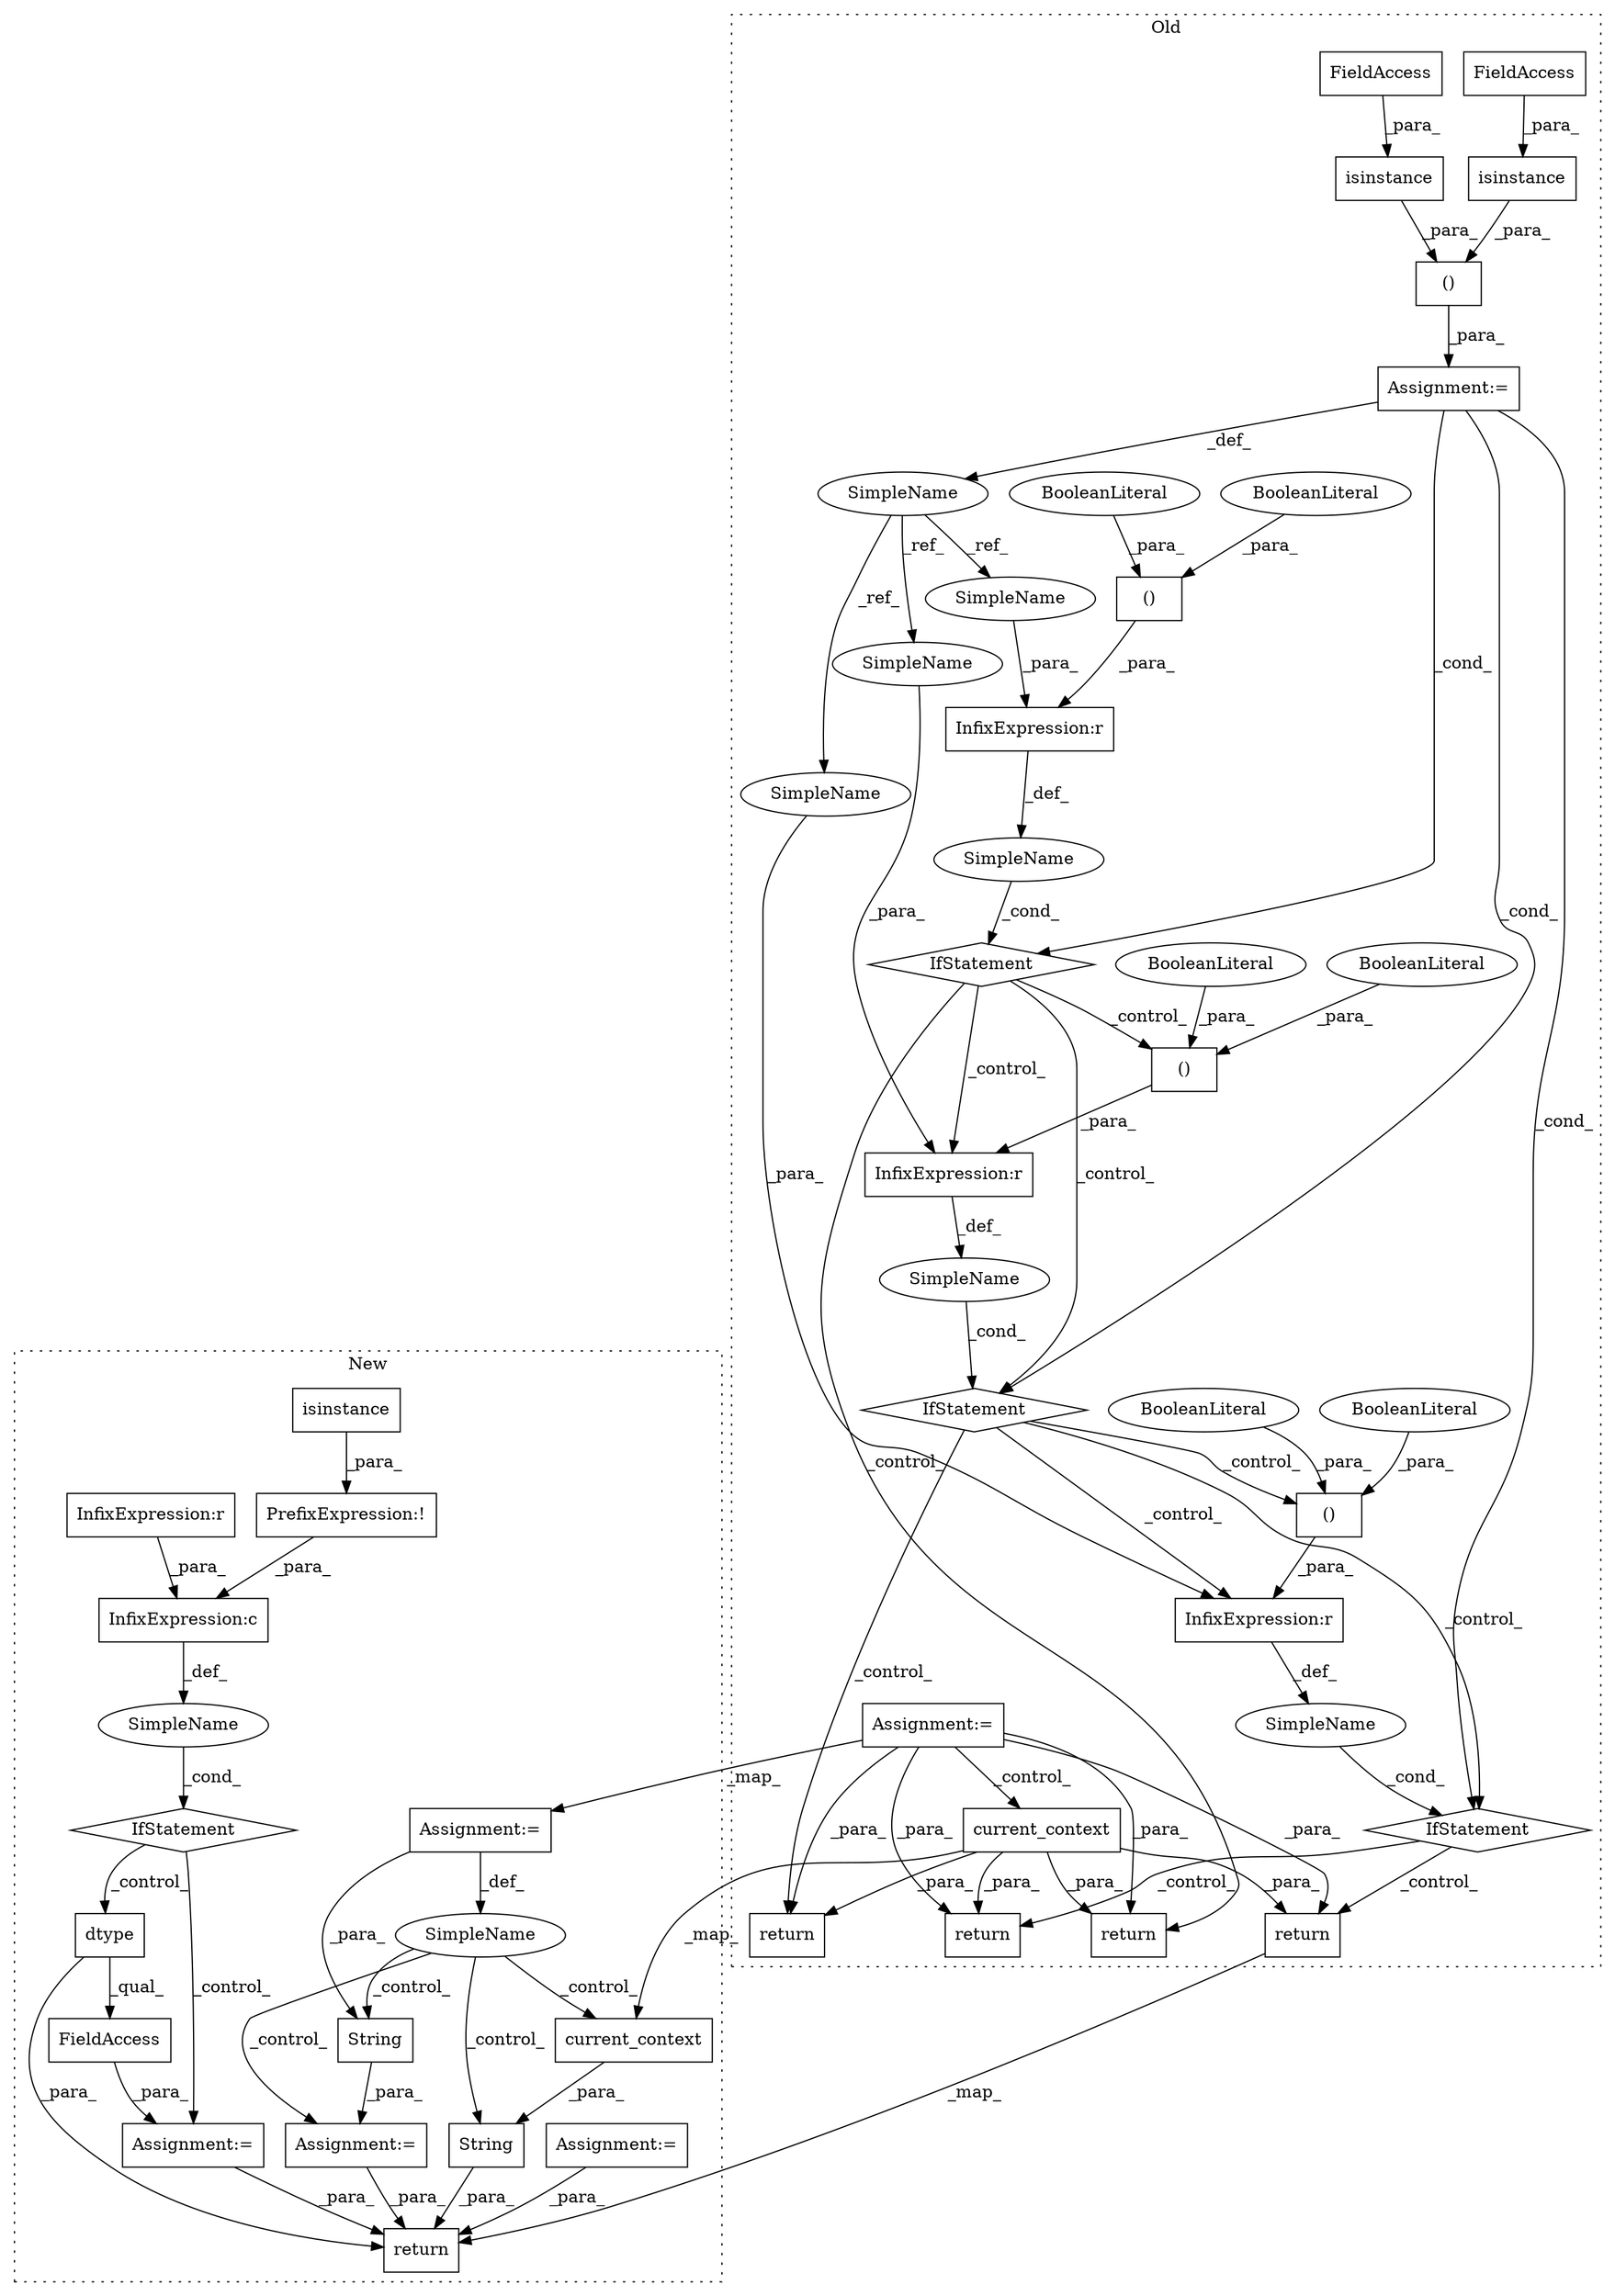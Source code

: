 digraph G {
subgraph cluster0 {
1 [label="return" a="41" s="1831" l="7" shape="box"];
7 [label="()" a="106" s="1798" l="22" shape="box"];
8 [label="BooleanLiteral" a="9" s="1816" l="4" shape="ellipse"];
9 [label="()" a="106" s="1930" l="22" shape="box"];
12 [label="BooleanLiteral" a="9" s="1798" l="5" shape="ellipse"];
13 [label="()" a="106" s="1662" l="21" shape="box"];
14 [label="BooleanLiteral" a="9" s="1679" l="4" shape="ellipse"];
15 [label="()" a="106" s="1370" l="66" shape="box"];
16 [label="BooleanLiteral" a="9" s="1662" l="4" shape="ellipse"];
17 [label="BooleanLiteral" a="9" s="1930" l="4" shape="ellipse"];
18 [label="BooleanLiteral" a="9" s="1947" l="5" shape="ellipse"];
19 [label="SimpleName" a="42" s="" l="" shape="ellipse"];
20 [label="SimpleName" a="42" s="" l="" shape="ellipse"];
21 [label="isinstance" a="32" s="1370,1395" l="11,1" shape="box"];
23 [label="return" a="41" s="2043" l="7" shape="box"];
25 [label="SimpleName" a="42" s="" l="" shape="ellipse"];
26 [label="return" a="41" s="1963" l="7" shape="box"];
28 [label="isinstance" a="32" s="1409,1435" l="11,1" shape="box"];
30 [label="Assignment:=" a="7" s="1294" l="3" shape="box"];
33 [label="InfixExpression:r" a="27" s="1789" l="9" shape="box"];
34 [label="SimpleName" a="42" s="1354" l="10" shape="ellipse"];
35 [label="InfixExpression:r" a="27" s="1653" l="9" shape="box"];
36 [label="InfixExpression:r" a="27" s="1921" l="9" shape="box"];
38 [label="FieldAccess" a="22" s="1425" l="10" shape="box"];
39 [label="FieldAccess" a="22" s="1385" l="10" shape="box"];
40 [label="IfStatement" a="25" s="1639,1683" l="4,3" shape="diamond"];
42 [label="Assignment:=" a="7" s="1364" l="6" shape="box"];
43 [label="IfStatement" a="25" s="1775,1820" l="4,3" shape="diamond"];
46 [label="current_context" a="32" s="1526" l="17" shape="box"];
47 [label="IfStatement" a="25" s="1907,1952" l="4,3" shape="diamond"];
48 [label="return" a="41" s="1694" l="7" shape="box"];
49 [label="SimpleName" a="42" s="1779" l="10" shape="ellipse"];
50 [label="SimpleName" a="42" s="1643" l="10" shape="ellipse"];
51 [label="SimpleName" a="42" s="1911" l="10" shape="ellipse"];
label = "Old";
style="dotted";
}
subgraph cluster1 {
2 [label="dtype" a="32" s="1508,1519" l="6,1" shape="box"];
3 [label="Assignment:=" a="7" s="1501" l="1" shape="box"];
4 [label="IfStatement" a="25" s="1438,1486" l="4,2" shape="diamond"];
5 [label="SimpleName" a="42" s="" l="" shape="ellipse"];
6 [label="InfixExpression:r" a="27" s="1448" l="4" shape="box"];
10 [label="PrefixExpression:!" a="38" s="1461" l="1" shape="box"];
11 [label="InfixExpression:c" a="27" s="1457" l="4" shape="box"];
22 [label="isinstance" a="32" s="1462,1485" l="11,1" shape="box"];
24 [label="return" a="41" s="1621" l="7" shape="box"];
27 [label="String" a="32" s="1364,1388" l="7,1" shape="box"];
29 [label="Assignment:=" a="7" s="1254" l="3" shape="box"];
31 [label="String" a="32" s="1415,1425" l="7,1" shape="box"];
32 [label="SimpleName" a="42" s="" l="" shape="ellipse"];
37 [label="FieldAccess" a="22" s="1502" l="23" shape="box"];
41 [label="Assignment:=" a="7" s="1213" l="13" shape="box"];
44 [label="Assignment:=" a="7" s="1414" l="1" shape="box"];
45 [label="current_context" a="32" s="1371" l="17" shape="box"];
label = "New";
style="dotted";
}
2 -> 37 [label="_qual_"];
2 -> 24 [label="_para_"];
3 -> 24 [label="_para_"];
4 -> 2 [label="_control_"];
4 -> 3 [label="_control_"];
5 -> 4 [label="_cond_"];
6 -> 11 [label="_para_"];
7 -> 33 [label="_para_"];
8 -> 7 [label="_para_"];
9 -> 36 [label="_para_"];
10 -> 11 [label="_para_"];
11 -> 5 [label="_def_"];
12 -> 7 [label="_para_"];
13 -> 35 [label="_para_"];
14 -> 13 [label="_para_"];
15 -> 42 [label="_para_"];
16 -> 13 [label="_para_"];
17 -> 9 [label="_para_"];
18 -> 9 [label="_para_"];
19 -> 40 [label="_cond_"];
20 -> 43 [label="_cond_"];
21 -> 15 [label="_para_"];
22 -> 10 [label="_para_"];
23 -> 24 [label="_map_"];
25 -> 47 [label="_cond_"];
27 -> 24 [label="_para_"];
28 -> 15 [label="_para_"];
29 -> 31 [label="_para_"];
29 -> 32 [label="_def_"];
30 -> 26 [label="_para_"];
30 -> 46 [label="_control_"];
30 -> 48 [label="_para_"];
30 -> 23 [label="_para_"];
30 -> 1 [label="_para_"];
30 -> 29 [label="_map_"];
31 -> 44 [label="_para_"];
32 -> 44 [label="_control_"];
32 -> 45 [label="_control_"];
32 -> 27 [label="_control_"];
32 -> 31 [label="_control_"];
33 -> 20 [label="_def_"];
34 -> 49 [label="_ref_"];
34 -> 50 [label="_ref_"];
34 -> 51 [label="_ref_"];
35 -> 19 [label="_def_"];
36 -> 25 [label="_def_"];
37 -> 3 [label="_para_"];
38 -> 28 [label="_para_"];
39 -> 21 [label="_para_"];
40 -> 43 [label="_control_"];
40 -> 48 [label="_control_"];
40 -> 7 [label="_control_"];
40 -> 33 [label="_control_"];
41 -> 24 [label="_para_"];
42 -> 34 [label="_def_"];
42 -> 40 [label="_cond_"];
42 -> 47 [label="_cond_"];
42 -> 43 [label="_cond_"];
43 -> 36 [label="_control_"];
43 -> 1 [label="_control_"];
43 -> 9 [label="_control_"];
43 -> 47 [label="_control_"];
44 -> 24 [label="_para_"];
45 -> 27 [label="_para_"];
46 -> 23 [label="_para_"];
46 -> 48 [label="_para_"];
46 -> 26 [label="_para_"];
46 -> 45 [label="_map_"];
46 -> 1 [label="_para_"];
47 -> 23 [label="_control_"];
47 -> 26 [label="_control_"];
49 -> 33 [label="_para_"];
50 -> 35 [label="_para_"];
51 -> 36 [label="_para_"];
}
